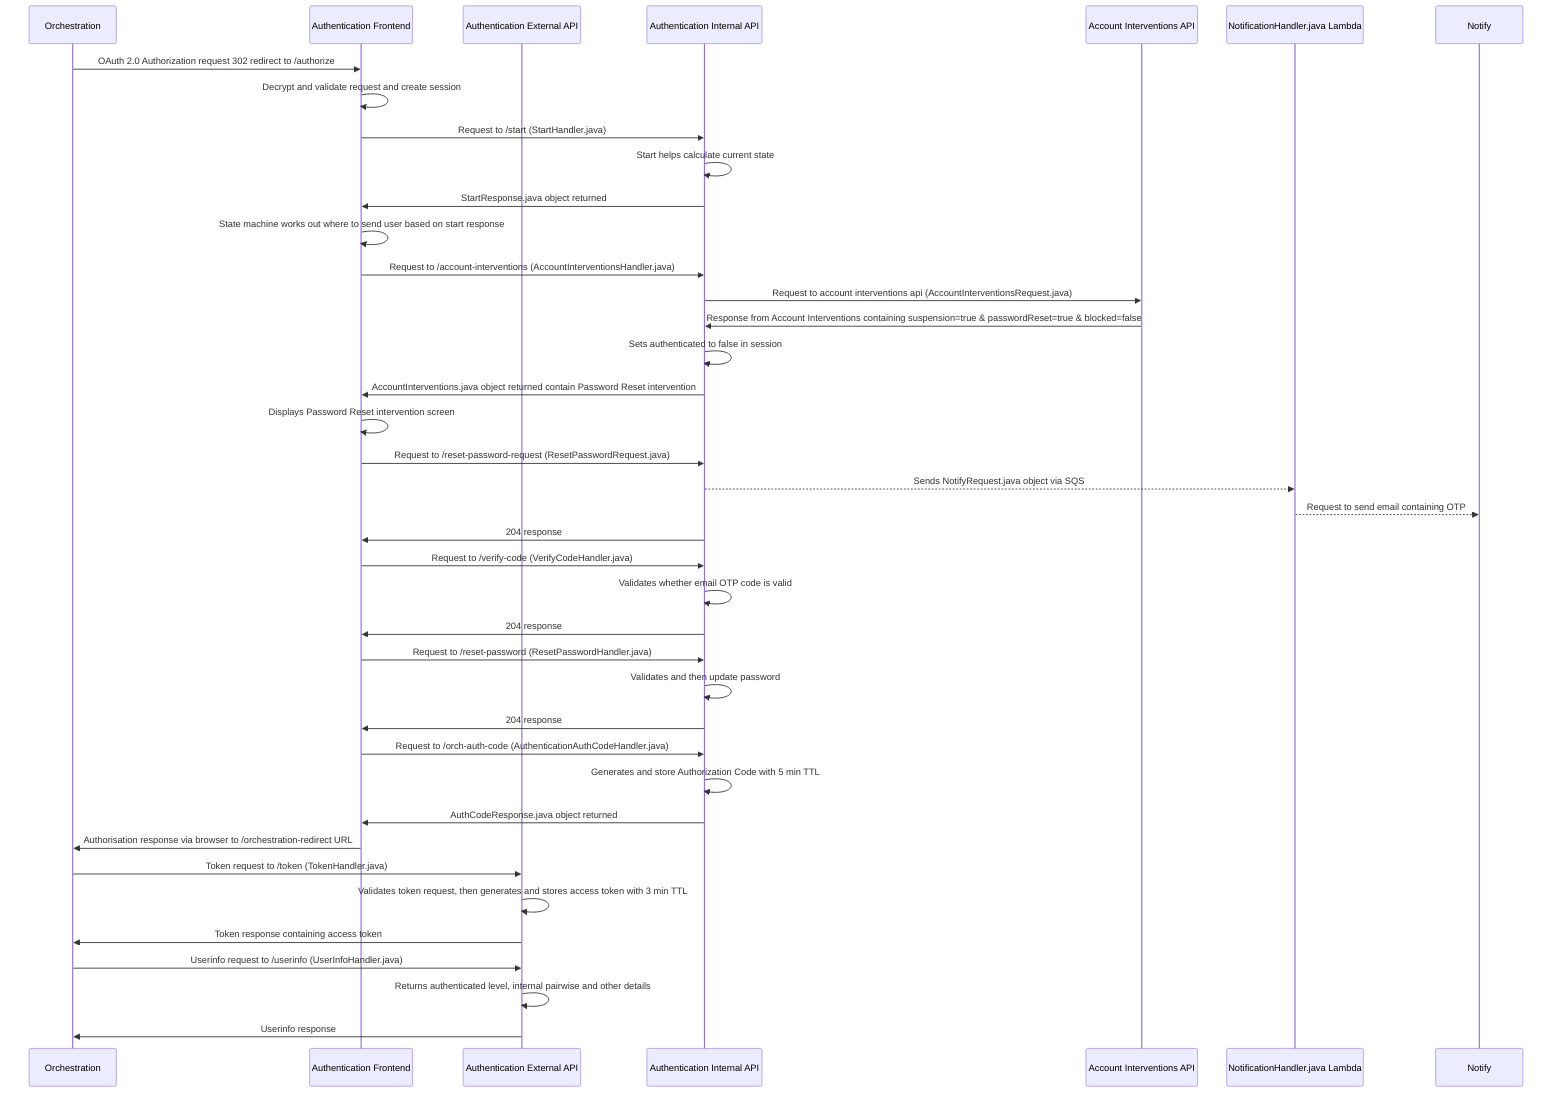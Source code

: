 sequenceDiagram
    participant orch_api as Orchestration
    participant auth_frontend as Authentication Frontend
    participant auth_external_api as Authentication External API
    participant auth_internal_api as Authentication Internal API
    participant account_interventions as Account Interventions API
    participant notification_queue as NotificationHandler.java Lambda   
    participant notify as Notify   
    orch_api ->> auth_frontend : OAuth 2.0 Authorization request 302 redirect to /authorize
    auth_frontend ->> auth_frontend : Decrypt and validate request and create session    
    auth_frontend ->> auth_internal_api : Request to /start (StartHandler.java)
    auth_internal_api ->> auth_internal_api : Start helps calculate current state
    auth_internal_api ->> auth_frontend : StartResponse.java object returned
    auth_frontend ->> auth_frontend : State machine works out where to send user based on start response
    auth_frontend ->> auth_internal_api : Request to /account-interventions (AccountInterventionsHandler.java)
    auth_internal_api ->> account_interventions : Request to account interventions api (AccountInterventionsRequest.java)
    account_interventions ->> auth_internal_api : Response from Account Interventions containing suspension=true & passwordReset=true & blocked=false
    auth_internal_api ->> auth_internal_api : Sets authenticated to false in session
    auth_internal_api ->> auth_frontend: AccountInterventions.java object returned contain Password Reset intervention
    auth_frontend ->> auth_frontend : Displays Password Reset intervention screen
    auth_frontend ->> auth_internal_api : Request to /reset-password-request (ResetPasswordRequest.java)
    auth_internal_api -->> notification_queue : Sends NotifyRequest.java object via SQS
    notification_queue -->> notify : Request to send email containing OTP 
    auth_internal_api ->> auth_frontend: 204 response
    auth_frontend ->> auth_internal_api : Request to /verify-code (VerifyCodeHandler.java)
    auth_internal_api ->> auth_internal_api : Validates whether email OTP code is valid
    auth_internal_api ->> auth_frontend: 204 response
    auth_frontend ->> auth_internal_api : Request to /reset-password (ResetPasswordHandler.java)
    auth_internal_api ->> auth_internal_api : Validates and then update password
    auth_internal_api ->> auth_frontend: 204 response
    auth_frontend ->> auth_internal_api : Request to /orch-auth-code (AuthenticationAuthCodeHandler.java)
    auth_internal_api ->> auth_internal_api : Generates and store Authorization Code with 5 min TTL
    auth_internal_api ->> auth_frontend: AuthCodeResponse.java object returned
    auth_frontend ->> orch_api : Authorisation response via browser to /orchestration-redirect URL
    orch_api ->> auth_external_api: Token request to /token (TokenHandler.java)
    auth_external_api ->> auth_external_api : Validates token request, then generates and stores access token with 3 min TTL
    auth_external_api ->> orch_api : Token response containing access token
    orch_api ->> auth_external_api: Userinfo request to /userinfo (UserInfoHandler.java)
    auth_external_api ->> auth_external_api: Returns authenticated level, internal pairwise and other details
    auth_external_api ->> orch_api : Userinfo response